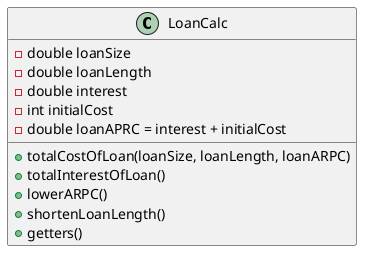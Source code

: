@startuml
'https://plantuml.com/class-diagram

class LoanCalc {
    - double loanSize
    - double loanLength
    - double interest
    - int initialCost
    - double loanAPRC = interest + initialCost

    + totalCostOfLoan(loanSize, loanLength, loanARPC)
    + totalInterestOfLoan()
    + lowerARPC()
    + shortenLoanLength()
    + getters()
}

@enduml
